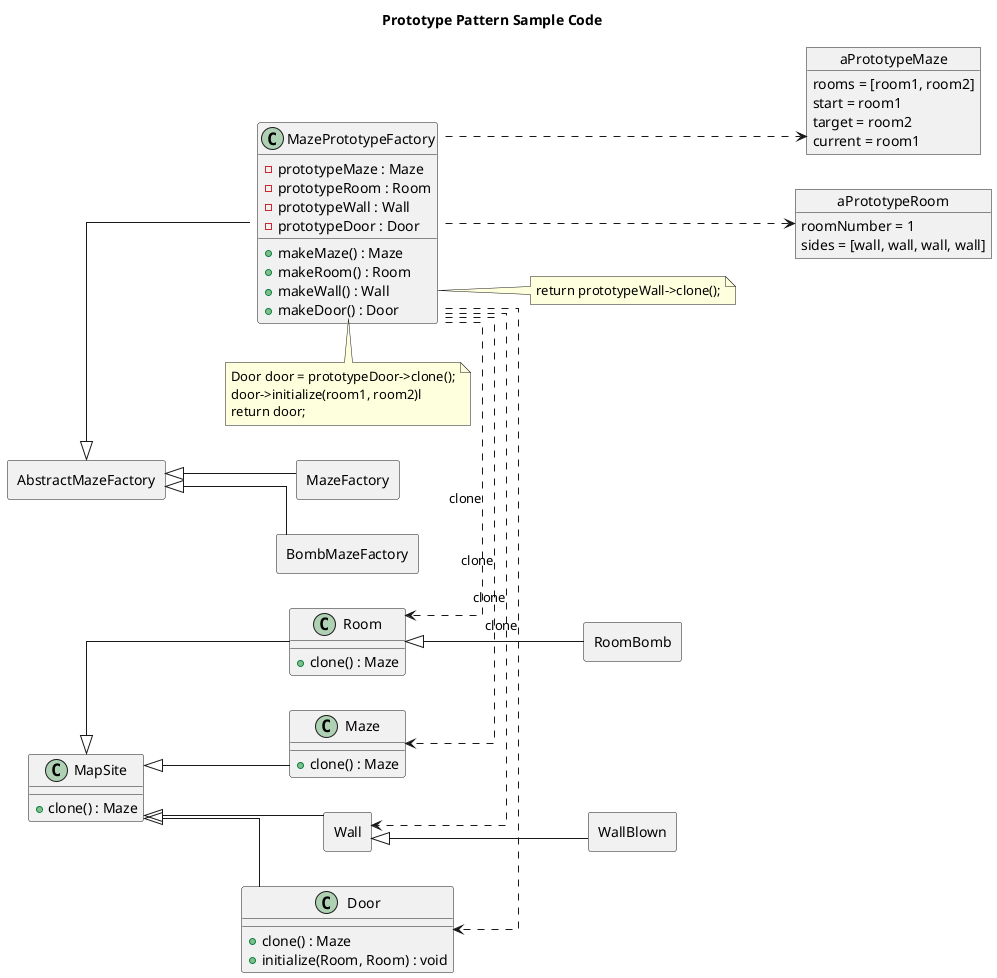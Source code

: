 @startuml

allowmixing
skinparam linetype ortho
left to right direction

title Prototype Pattern Sample Code

rectangle AbstractMazeFactory
rectangle MazeFactory
rectangle BombMazeFactory
class MazePrototypeFactory

class MapSite
class Maze
class Room
rectangle Wall
class Door
rectangle RoomBomb
rectangle WallBlown

MazePrototypeFactory : -prototypeMaze : Maze
MazePrototypeFactory : -prototypeRoom : Room
MazePrototypeFactory : -prototypeWall : Wall
MazePrototypeFactory : -prototypeDoor : Door
MazePrototypeFactory : +makeMaze() : Maze
MazePrototypeFactory : +makeRoom() : Room
MazePrototypeFactory : +makeWall() : Wall
MazePrototypeFactory : +makeDoor() : Door

MapSite : +clone() : Maze
Maze : +clone() : Maze
Room : +clone() : Maze
Door : +clone() : Maze
Door : +initialize(Room, Room) : void

AbstractMazeFactory <|-- MazeFactory
AbstractMazeFactory <|-- BombMazeFactory
AbstractMazeFactory <|-- MazePrototypeFactory

MapSite <|-- Maze
MapSite <|-- Room
MapSite <|-- Wall
MapSite <|-- Door

Room <|-- RoomBomb
Wall <|-- WallBlown

MazePrototypeFactory .> Maze : clone
MazePrototypeFactory .> Room : clone
MazePrototypeFactory .> Door : clone
MazePrototypeFactory .> Wall : clone

object aPrototypeMaze
object aPrototypeRoom

aPrototypeMaze : rooms = [room1, room2]
aPrototypeMaze : start = room1
aPrototypeMaze : target = room2
aPrototypeMaze : current = room1

aPrototypeRoom : roomNumber = 1
aPrototypeRoom : sides = [wall, wall, wall, wall]

MazePrototypeFactory ...> aPrototypeMaze
MazePrototypeFactory ...> aPrototypeRoom

note as nMazePrototypeFactoryMakeWall
    return prototypeWall->clone();
end note
nMazePrototypeFactoryMakeWall .up. MazePrototypeFactory::makeWall

note as nMazePrototypeFactoryMakeDoor
    Door door = prototypeDoor->clone();
    door->initialize(room1, room2)l
    return door;
end note
nMazePrototypeFactoryMakeDoor .left. MazePrototypeFactory::makeDoor
@enduml
